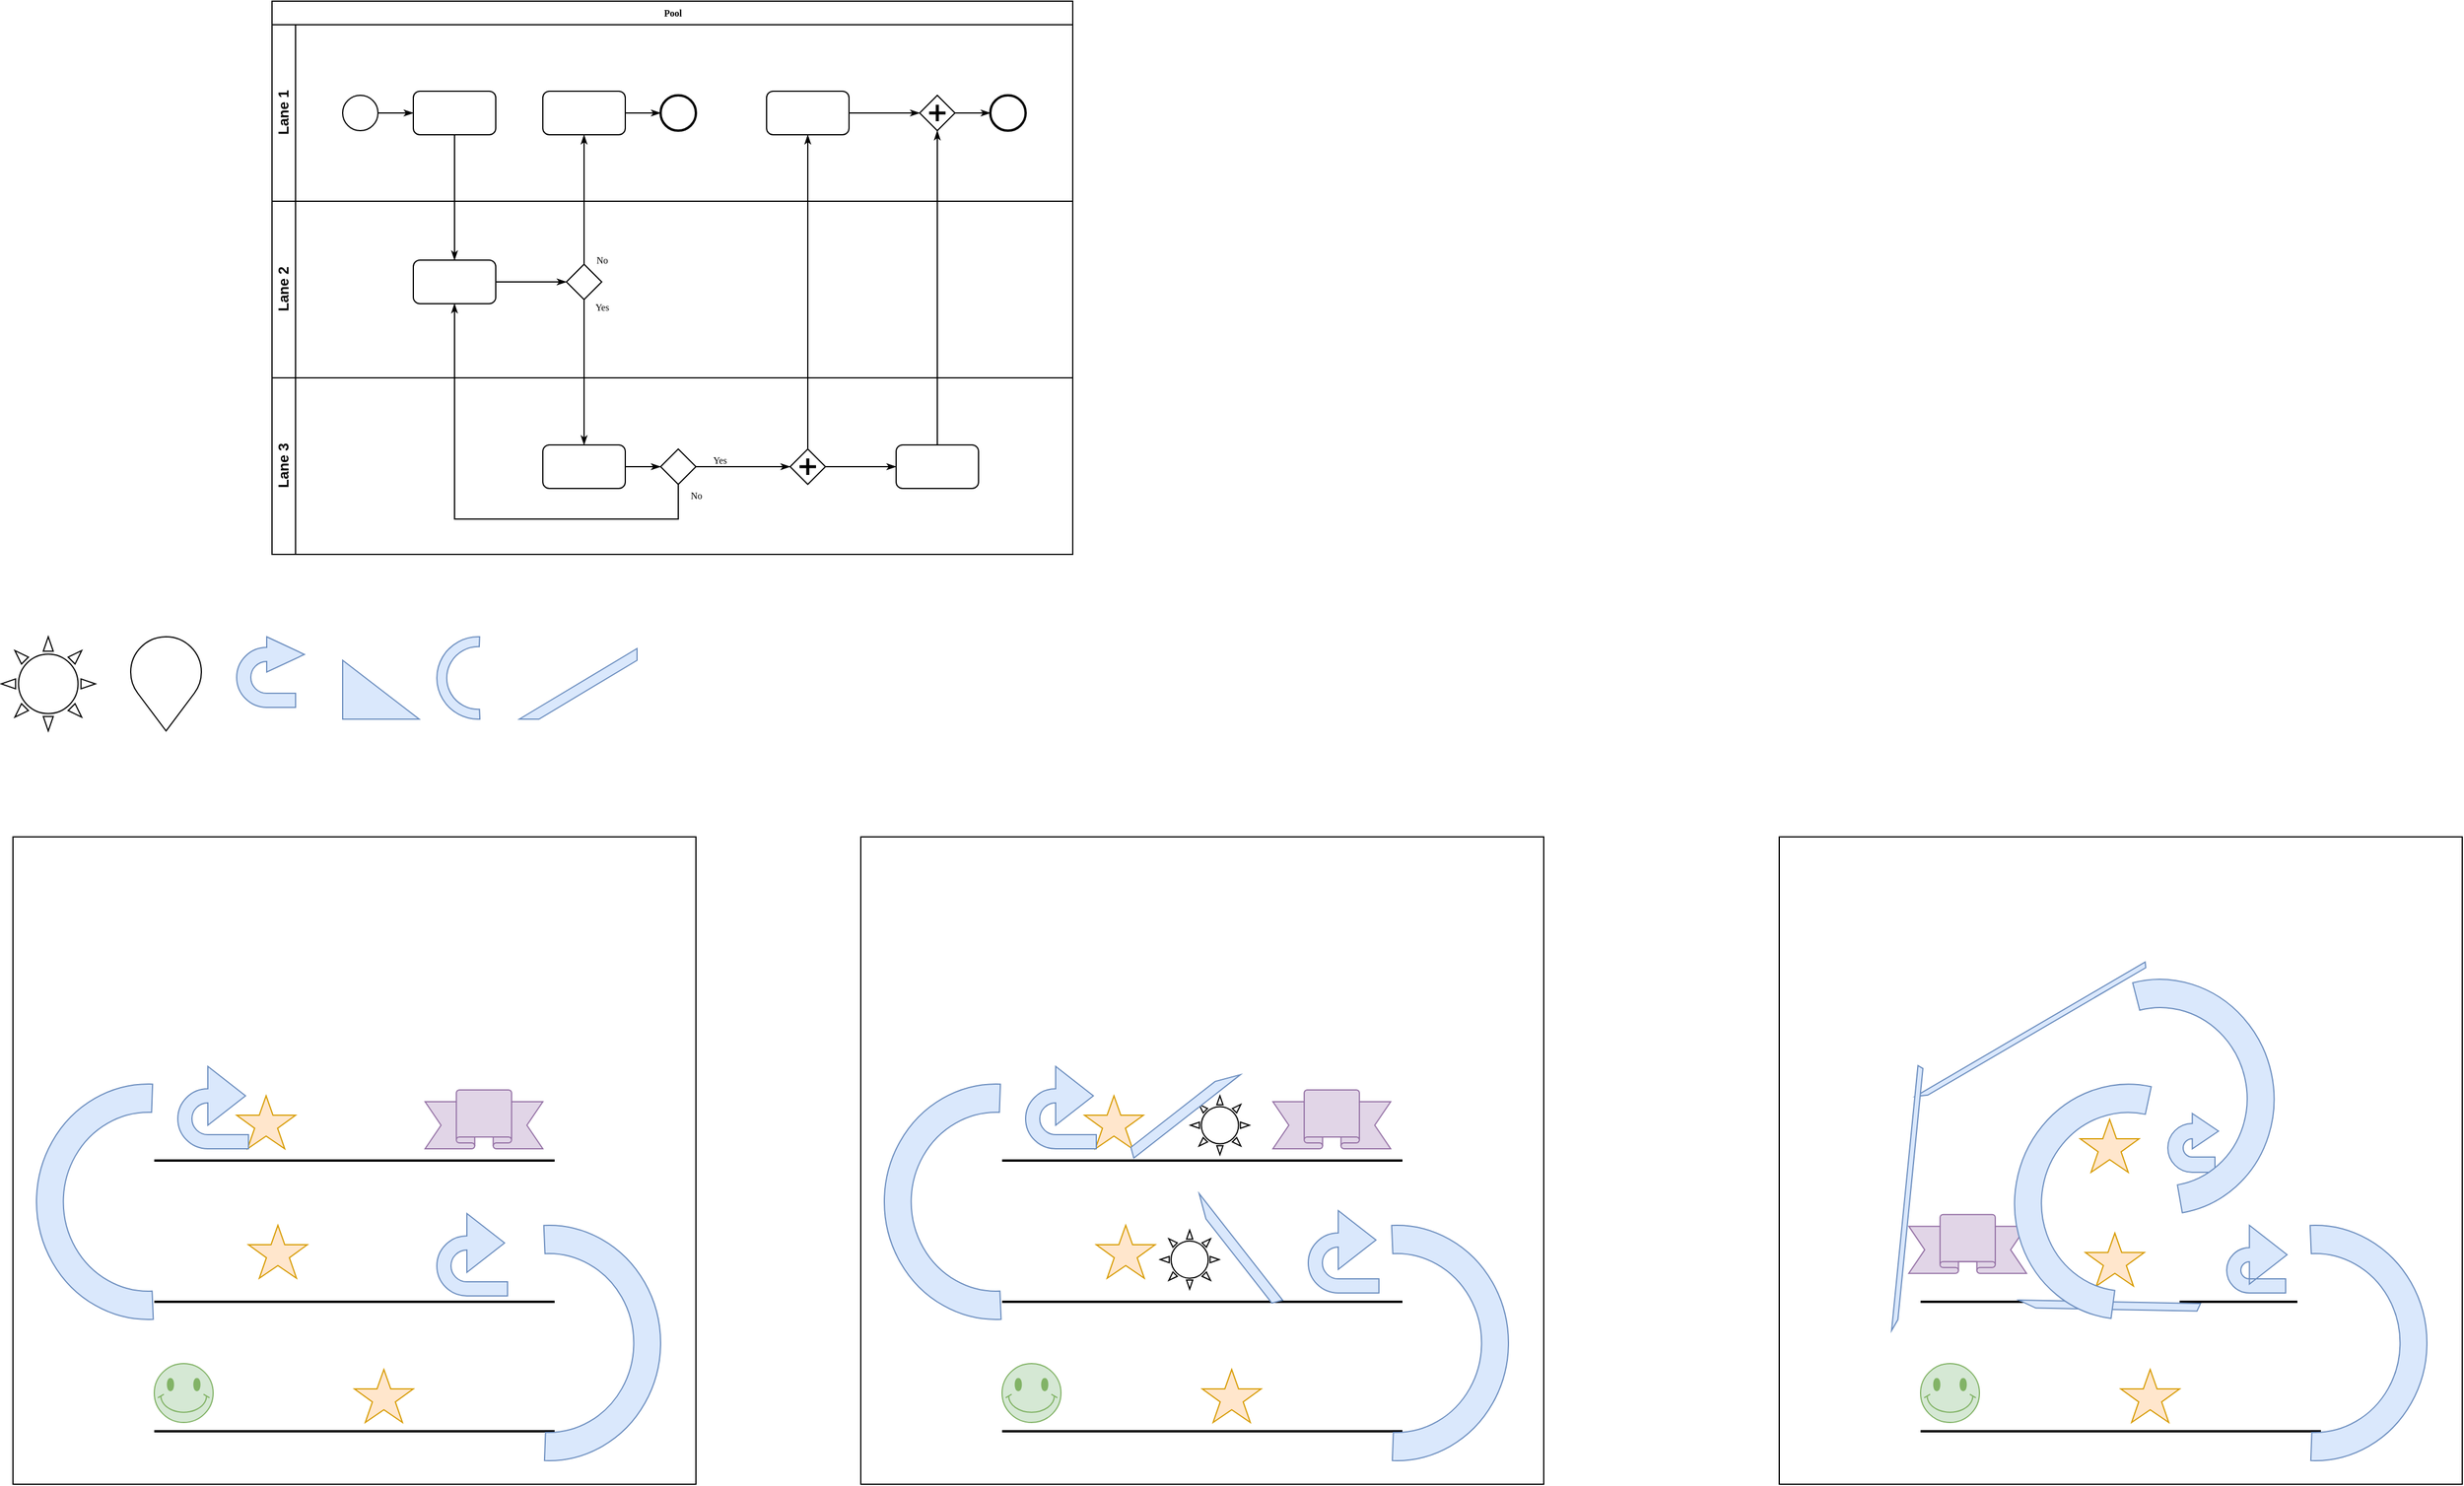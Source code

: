 <mxfile version="20.0.1" type="github">
  <diagram name="Page-1" id="c7488fd3-1785-93aa-aadb-54a6760d102a">
    <mxGraphModel dx="2118" dy="1435" grid="1" gridSize="10" guides="1" tooltips="1" connect="1" arrows="1" fold="1" page="1" pageScale="1" pageWidth="1100" pageHeight="850" background="none" math="0" shadow="0">
      <root>
        <mxCell id="0" />
        <mxCell id="1" parent="0" />
        <mxCell id="2b4e8129b02d487f-1" value="Pool" style="swimlane;html=1;childLayout=stackLayout;horizontal=1;startSize=20;horizontalStack=0;rounded=0;shadow=0;labelBackgroundColor=none;strokeWidth=1;fontFamily=Verdana;fontSize=8;align=center;" parent="1" vertex="1">
          <mxGeometry x="160" y="-90" width="680" height="470" as="geometry" />
        </mxCell>
        <mxCell id="2b4e8129b02d487f-2" value="Lane 1" style="swimlane;html=1;startSize=20;horizontal=0;" parent="2b4e8129b02d487f-1" vertex="1">
          <mxGeometry y="20" width="680" height="150" as="geometry" />
        </mxCell>
        <mxCell id="2b4e8129b02d487f-18" style="edgeStyle=orthogonalEdgeStyle;rounded=0;html=1;labelBackgroundColor=none;startArrow=none;startFill=0;startSize=5;endArrow=classicThin;endFill=1;endSize=5;jettySize=auto;orthogonalLoop=1;strokeWidth=1;fontFamily=Verdana;fontSize=8" parent="2b4e8129b02d487f-2" source="2b4e8129b02d487f-5" target="2b4e8129b02d487f-6" edge="1">
          <mxGeometry relative="1" as="geometry" />
        </mxCell>
        <mxCell id="2b4e8129b02d487f-5" value="" style="ellipse;whiteSpace=wrap;html=1;rounded=0;shadow=0;labelBackgroundColor=none;strokeWidth=1;fontFamily=Verdana;fontSize=8;align=center;" parent="2b4e8129b02d487f-2" vertex="1">
          <mxGeometry x="60" y="60" width="30" height="30" as="geometry" />
        </mxCell>
        <mxCell id="2b4e8129b02d487f-6" value="" style="rounded=1;whiteSpace=wrap;html=1;shadow=0;labelBackgroundColor=none;strokeWidth=1;fontFamily=Verdana;fontSize=8;align=center;" parent="2b4e8129b02d487f-2" vertex="1">
          <mxGeometry x="120" y="56.5" width="70" height="37" as="geometry" />
        </mxCell>
        <mxCell id="2b4e8129b02d487f-20" style="edgeStyle=orthogonalEdgeStyle;rounded=0;html=1;labelBackgroundColor=none;startArrow=none;startFill=0;startSize=5;endArrow=classicThin;endFill=1;endSize=5;jettySize=auto;orthogonalLoop=1;strokeWidth=1;fontFamily=Verdana;fontSize=8" parent="2b4e8129b02d487f-2" source="2b4e8129b02d487f-7" target="2b4e8129b02d487f-8" edge="1">
          <mxGeometry relative="1" as="geometry" />
        </mxCell>
        <mxCell id="2b4e8129b02d487f-7" value="" style="rounded=1;whiteSpace=wrap;html=1;shadow=0;labelBackgroundColor=none;strokeWidth=1;fontFamily=Verdana;fontSize=8;align=center;" parent="2b4e8129b02d487f-2" vertex="1">
          <mxGeometry x="230" y="56.5" width="70" height="37" as="geometry" />
        </mxCell>
        <mxCell id="2b4e8129b02d487f-8" value="" style="ellipse;whiteSpace=wrap;html=1;rounded=0;shadow=0;labelBackgroundColor=none;strokeWidth=2;fontFamily=Verdana;fontSize=8;align=center;" parent="2b4e8129b02d487f-2" vertex="1">
          <mxGeometry x="330" y="60" width="30" height="30" as="geometry" />
        </mxCell>
        <mxCell id="2b4e8129b02d487f-22" style="edgeStyle=orthogonalEdgeStyle;rounded=0;html=1;entryX=0;entryY=0.5;labelBackgroundColor=none;startArrow=none;startFill=0;startSize=5;endArrow=classicThin;endFill=1;endSize=5;jettySize=auto;orthogonalLoop=1;strokeWidth=1;fontFamily=Verdana;fontSize=8" parent="2b4e8129b02d487f-2" source="2b4e8129b02d487f-9" target="2b4e8129b02d487f-10" edge="1">
          <mxGeometry relative="1" as="geometry" />
        </mxCell>
        <mxCell id="2b4e8129b02d487f-9" value="" style="rounded=1;whiteSpace=wrap;html=1;shadow=0;labelBackgroundColor=none;strokeWidth=1;fontFamily=Verdana;fontSize=8;align=center;" parent="2b4e8129b02d487f-2" vertex="1">
          <mxGeometry x="420" y="56.5" width="70" height="37" as="geometry" />
        </mxCell>
        <mxCell id="2b4e8129b02d487f-23" style="edgeStyle=orthogonalEdgeStyle;rounded=0;html=1;labelBackgroundColor=none;startArrow=none;startFill=0;startSize=5;endArrow=classicThin;endFill=1;endSize=5;jettySize=auto;orthogonalLoop=1;strokeWidth=1;fontFamily=Verdana;fontSize=8" parent="2b4e8129b02d487f-2" source="2b4e8129b02d487f-10" target="2b4e8129b02d487f-11" edge="1">
          <mxGeometry relative="1" as="geometry" />
        </mxCell>
        <mxCell id="2b4e8129b02d487f-10" value="" style="shape=mxgraph.bpmn.shape;html=1;verticalLabelPosition=bottom;labelBackgroundColor=#ffffff;verticalAlign=top;perimeter=rhombusPerimeter;background=gateway;outline=none;symbol=parallelGw;rounded=1;shadow=0;strokeWidth=1;fontFamily=Verdana;fontSize=8;align=center;" parent="2b4e8129b02d487f-2" vertex="1">
          <mxGeometry x="550" y="60" width="30" height="30" as="geometry" />
        </mxCell>
        <mxCell id="2b4e8129b02d487f-11" value="" style="ellipse;whiteSpace=wrap;html=1;rounded=0;shadow=0;labelBackgroundColor=none;strokeWidth=2;fontFamily=Verdana;fontSize=8;align=center;" parent="2b4e8129b02d487f-2" vertex="1">
          <mxGeometry x="610" y="60" width="30" height="30" as="geometry" />
        </mxCell>
        <mxCell id="2b4e8129b02d487f-3" value="Lane 2" style="swimlane;html=1;startSize=20;horizontal=0;" parent="2b4e8129b02d487f-1" vertex="1">
          <mxGeometry y="170" width="680" height="150" as="geometry" />
        </mxCell>
        <mxCell id="2b4e8129b02d487f-26" style="edgeStyle=orthogonalEdgeStyle;rounded=0;html=1;labelBackgroundColor=none;startArrow=none;startFill=0;startSize=5;endArrow=classicThin;endFill=1;endSize=5;jettySize=auto;orthogonalLoop=1;strokeWidth=1;fontFamily=Verdana;fontSize=8" parent="2b4e8129b02d487f-3" source="2b4e8129b02d487f-12" target="2b4e8129b02d487f-13" edge="1">
          <mxGeometry relative="1" as="geometry" />
        </mxCell>
        <mxCell id="2b4e8129b02d487f-12" value="" style="rounded=1;whiteSpace=wrap;html=1;shadow=0;labelBackgroundColor=none;strokeWidth=1;fontFamily=Verdana;fontSize=8;align=center;" parent="2b4e8129b02d487f-3" vertex="1">
          <mxGeometry x="120" y="50.0" width="70" height="37" as="geometry" />
        </mxCell>
        <mxCell id="2b4e8129b02d487f-13" value="" style="strokeWidth=1;html=1;shape=mxgraph.flowchart.decision;whiteSpace=wrap;rounded=1;shadow=0;labelBackgroundColor=none;fontFamily=Verdana;fontSize=8;align=center;" parent="2b4e8129b02d487f-3" vertex="1">
          <mxGeometry x="250" y="53.5" width="30" height="30" as="geometry" />
        </mxCell>
        <mxCell id="2b4e8129b02d487f-4" value="Lane 3" style="swimlane;html=1;startSize=20;horizontal=0;" parent="2b4e8129b02d487f-1" vertex="1">
          <mxGeometry y="320" width="680" height="150" as="geometry" />
        </mxCell>
        <mxCell id="2b4e8129b02d487f-28" style="edgeStyle=orthogonalEdgeStyle;rounded=0;html=1;labelBackgroundColor=none;startArrow=none;startFill=0;startSize=5;endArrow=classicThin;endFill=1;endSize=5;jettySize=auto;orthogonalLoop=1;strokeWidth=1;fontFamily=Verdana;fontSize=8;" parent="2b4e8129b02d487f-4" source="2b4e8129b02d487f-14" target="2b4e8129b02d487f-15" edge="1">
          <mxGeometry relative="1" as="geometry" />
        </mxCell>
        <mxCell id="2b4e8129b02d487f-14" value="" style="rounded=1;whiteSpace=wrap;html=1;shadow=0;labelBackgroundColor=none;strokeWidth=1;fontFamily=Verdana;fontSize=8;align=center;" parent="2b4e8129b02d487f-4" vertex="1">
          <mxGeometry x="230" y="57.0" width="70" height="37" as="geometry" />
        </mxCell>
        <mxCell id="2b4e8129b02d487f-29" value="Yes" style="edgeStyle=orthogonalEdgeStyle;rounded=0;html=1;entryX=0;entryY=0.5;labelBackgroundColor=none;startArrow=none;startFill=0;startSize=5;endArrow=classicThin;endFill=1;endSize=5;jettySize=auto;orthogonalLoop=1;strokeWidth=1;fontFamily=Verdana;fontSize=8" parent="2b4e8129b02d487f-4" source="2b4e8129b02d487f-15" target="2b4e8129b02d487f-16" edge="1">
          <mxGeometry x="-0.501" y="6" relative="1" as="geometry">
            <mxPoint as="offset" />
          </mxGeometry>
        </mxCell>
        <mxCell id="2b4e8129b02d487f-15" value="" style="strokeWidth=1;html=1;shape=mxgraph.flowchart.decision;whiteSpace=wrap;rounded=1;shadow=0;labelBackgroundColor=none;fontFamily=Verdana;fontSize=8;align=center;" parent="2b4e8129b02d487f-4" vertex="1">
          <mxGeometry x="330" y="60.5" width="30" height="30" as="geometry" />
        </mxCell>
        <mxCell id="2b4e8129b02d487f-30" style="edgeStyle=orthogonalEdgeStyle;rounded=0;html=1;labelBackgroundColor=none;startArrow=none;startFill=0;startSize=5;endArrow=classicThin;endFill=1;endSize=5;jettySize=auto;orthogonalLoop=1;strokeColor=#000000;strokeWidth=1;fontFamily=Verdana;fontSize=8;fontColor=#000000;" parent="2b4e8129b02d487f-4" source="2b4e8129b02d487f-16" target="2b4e8129b02d487f-17" edge="1">
          <mxGeometry relative="1" as="geometry" />
        </mxCell>
        <mxCell id="2b4e8129b02d487f-16" value="" style="shape=mxgraph.bpmn.shape;html=1;verticalLabelPosition=bottom;labelBackgroundColor=#ffffff;verticalAlign=top;perimeter=rhombusPerimeter;background=gateway;outline=none;symbol=parallelGw;rounded=1;shadow=0;strokeWidth=1;fontFamily=Verdana;fontSize=8;align=center;" parent="2b4e8129b02d487f-4" vertex="1">
          <mxGeometry x="440" y="60.5" width="30" height="30" as="geometry" />
        </mxCell>
        <mxCell id="2b4e8129b02d487f-17" value="" style="rounded=1;whiteSpace=wrap;html=1;shadow=0;labelBackgroundColor=none;strokeWidth=1;fontFamily=Verdana;fontSize=8;align=center;" parent="2b4e8129b02d487f-4" vertex="1">
          <mxGeometry x="530" y="57" width="70" height="37" as="geometry" />
        </mxCell>
        <mxCell id="2b4e8129b02d487f-24" style="edgeStyle=orthogonalEdgeStyle;rounded=0;html=1;labelBackgroundColor=none;startArrow=none;startFill=0;startSize=5;endArrow=classicThin;endFill=1;endSize=5;jettySize=auto;orthogonalLoop=1;strokeWidth=1;fontFamily=Verdana;fontSize=8" parent="2b4e8129b02d487f-1" source="2b4e8129b02d487f-6" target="2b4e8129b02d487f-12" edge="1">
          <mxGeometry relative="1" as="geometry" />
        </mxCell>
        <mxCell id="2b4e8129b02d487f-25" value="No" style="edgeStyle=orthogonalEdgeStyle;rounded=0;html=1;labelBackgroundColor=none;startArrow=none;startFill=0;startSize=5;endArrow=classicThin;endFill=1;endSize=5;jettySize=auto;orthogonalLoop=1;strokeWidth=1;fontFamily=Verdana;fontSize=8" parent="2b4e8129b02d487f-1" source="2b4e8129b02d487f-13" target="2b4e8129b02d487f-7" edge="1">
          <mxGeometry x="-0.936" y="-15" relative="1" as="geometry">
            <mxPoint as="offset" />
          </mxGeometry>
        </mxCell>
        <mxCell id="2b4e8129b02d487f-27" value="Yes" style="edgeStyle=orthogonalEdgeStyle;rounded=0;html=1;labelBackgroundColor=none;startArrow=none;startFill=0;startSize=5;endArrow=classicThin;endFill=1;endSize=5;jettySize=auto;orthogonalLoop=1;strokeWidth=1;fontFamily=Verdana;fontSize=8" parent="2b4e8129b02d487f-1" source="2b4e8129b02d487f-13" target="2b4e8129b02d487f-14" edge="1">
          <mxGeometry x="-0.895" y="15" relative="1" as="geometry">
            <mxPoint as="offset" />
          </mxGeometry>
        </mxCell>
        <mxCell id="2b4e8129b02d487f-31" style="edgeStyle=orthogonalEdgeStyle;rounded=0;html=1;entryX=0.5;entryY=1;labelBackgroundColor=none;startArrow=none;startFill=0;startSize=5;endArrow=classicThin;endFill=1;endSize=5;jettySize=auto;orthogonalLoop=1;strokeWidth=1;fontFamily=Verdana;fontSize=8" parent="2b4e8129b02d487f-1" source="2b4e8129b02d487f-17" target="2b4e8129b02d487f-10" edge="1">
          <mxGeometry relative="1" as="geometry" />
        </mxCell>
        <mxCell id="2b4e8129b02d487f-32" value="No" style="edgeStyle=orthogonalEdgeStyle;rounded=0;html=1;labelBackgroundColor=none;startArrow=none;startFill=0;startSize=5;endArrow=classicThin;endFill=1;endSize=5;jettySize=auto;orthogonalLoop=1;strokeWidth=1;fontFamily=Verdana;fontSize=8" parent="2b4e8129b02d487f-1" source="2b4e8129b02d487f-15" target="2b4e8129b02d487f-12" edge="1">
          <mxGeometry x="-0.953" y="15" relative="1" as="geometry">
            <Array as="points">
              <mxPoint x="345" y="440" />
              <mxPoint x="155" y="440" />
            </Array>
            <mxPoint as="offset" />
          </mxGeometry>
        </mxCell>
        <mxCell id="2b4e8129b02d487f-33" style="edgeStyle=orthogonalEdgeStyle;rounded=0;html=1;labelBackgroundColor=none;startArrow=none;startFill=0;startSize=5;endArrow=classicThin;endFill=1;endSize=5;jettySize=auto;orthogonalLoop=1;strokeWidth=1;fontFamily=Verdana;fontSize=8" parent="2b4e8129b02d487f-1" source="2b4e8129b02d487f-16" target="2b4e8129b02d487f-9" edge="1">
          <mxGeometry relative="1" as="geometry" />
        </mxCell>
        <mxCell id="yAcTvHBfnp9vPDVO_GiE-1" value="" style="rounded=0;whiteSpace=wrap;html=1;" vertex="1" parent="1">
          <mxGeometry x="-60" y="620" width="580" height="550" as="geometry" />
        </mxCell>
        <mxCell id="yAcTvHBfnp9vPDVO_GiE-6" value="" style="line;strokeWidth=2;html=1;" vertex="1" parent="1">
          <mxGeometry x="60" y="1120" width="340" height="10" as="geometry" />
        </mxCell>
        <mxCell id="yAcTvHBfnp9vPDVO_GiE-7" value="" style="verticalLabelPosition=bottom;verticalAlign=top;html=1;shape=mxgraph.basic.smiley;fillColor=#d5e8d4;strokeColor=#82b366;" vertex="1" parent="1">
          <mxGeometry x="60" y="1067.5" width="50" height="50" as="geometry" />
        </mxCell>
        <mxCell id="yAcTvHBfnp9vPDVO_GiE-8" value="" style="verticalLabelPosition=bottom;verticalAlign=top;html=1;shape=mxgraph.basic.star;fillColor=#ffe6cc;strokeColor=#d79b00;" vertex="1" parent="1">
          <mxGeometry x="230" y="1072.5" width="50" height="45" as="geometry" />
        </mxCell>
        <mxCell id="yAcTvHBfnp9vPDVO_GiE-9" value="" style="verticalLabelPosition=bottom;verticalAlign=top;html=1;shape=mxgraph.basic.orthogonal_triangle;fillColor=#dae8fc;strokeColor=#6c8ebf;" vertex="1" parent="1">
          <mxGeometry x="220" y="470" width="65" height="50" as="geometry" />
        </mxCell>
        <mxCell id="yAcTvHBfnp9vPDVO_GiE-10" value="" style="verticalLabelPosition=bottom;verticalAlign=top;html=1;shape=mxgraph.basic.partConcEllipse;startAngle=0.493;endAngle=0.006;arcWidth=0.24;fillColor=#dae8fc;strokeColor=#6c8ebf;" vertex="1" parent="1">
          <mxGeometry x="300" y="450" width="70" height="70" as="geometry" />
        </mxCell>
        <mxCell id="yAcTvHBfnp9vPDVO_GiE-11" value="" style="verticalLabelPosition=bottom;verticalAlign=top;html=1;shape=mxgraph.basic.banner;fillColor=#e1d5e7;strokeColor=#9673a6;" vertex="1" parent="1">
          <mxGeometry x="290" y="835" width="100" height="50" as="geometry" />
        </mxCell>
        <mxCell id="yAcTvHBfnp9vPDVO_GiE-14" value="" style="verticalLabelPosition=bottom;verticalAlign=top;html=1;shape=mxgraph.basic.star;fillColor=#ffe6cc;strokeColor=#d79b00;" vertex="1" parent="1">
          <mxGeometry x="140" y="950" width="50" height="45" as="geometry" />
        </mxCell>
        <mxCell id="yAcTvHBfnp9vPDVO_GiE-15" value="" style="verticalLabelPosition=bottom;verticalAlign=top;html=1;shape=mxgraph.basic.star;fillColor=#ffe6cc;strokeColor=#d79b00;" vertex="1" parent="1">
          <mxGeometry x="130" y="840" width="50" height="45" as="geometry" />
        </mxCell>
        <mxCell id="yAcTvHBfnp9vPDVO_GiE-18" value="" style="html=1;shadow=0;dashed=0;align=center;verticalAlign=middle;shape=mxgraph.arrows2.uTurnArrow;dy=6;arrowHead=50;dx2=32;fillColor=#dae8fc;strokeColor=#6c8ebf;" vertex="1" parent="1">
          <mxGeometry x="300" y="940" width="60" height="70" as="geometry" />
        </mxCell>
        <mxCell id="yAcTvHBfnp9vPDVO_GiE-19" value="" style="verticalLabelPosition=bottom;verticalAlign=top;html=1;shape=mxgraph.basic.sun" vertex="1" parent="1">
          <mxGeometry x="-70" y="450" width="80" height="80" as="geometry" />
        </mxCell>
        <mxCell id="yAcTvHBfnp9vPDVO_GiE-21" value="" style="verticalLabelPosition=bottom;verticalAlign=top;html=1;shape=mxgraph.basic.drop;rotation=180;" vertex="1" parent="1">
          <mxGeometry x="40" y="450" width="60" height="80" as="geometry" />
        </mxCell>
        <mxCell id="yAcTvHBfnp9vPDVO_GiE-22" value="" style="line;strokeWidth=2;html=1;" vertex="1" parent="1">
          <mxGeometry x="60" y="1010" width="340" height="10" as="geometry" />
        </mxCell>
        <mxCell id="yAcTvHBfnp9vPDVO_GiE-23" value="" style="line;strokeWidth=2;html=1;" vertex="1" parent="1">
          <mxGeometry x="60" y="890" width="340" height="10" as="geometry" />
        </mxCell>
        <mxCell id="yAcTvHBfnp9vPDVO_GiE-25" value="" style="verticalLabelPosition=bottom;verticalAlign=top;html=1;shape=mxgraph.basic.partConcEllipse;startAngle=0.493;endAngle=0.006;arcWidth=0.24;fillColor=#dae8fc;strokeColor=#6c8ebf;rotation=180;" vertex="1" parent="1">
          <mxGeometry x="300" y="950" width="190" height="200" as="geometry" />
        </mxCell>
        <mxCell id="yAcTvHBfnp9vPDVO_GiE-26" value="" style="verticalLabelPosition=bottom;verticalAlign=top;html=1;shape=mxgraph.basic.partConcEllipse;startAngle=0.493;endAngle=0.006;arcWidth=0.24;fillColor=#dae8fc;strokeColor=#6c8ebf;rotation=0;" vertex="1" parent="1">
          <mxGeometry x="-40" y="830" width="190" height="200" as="geometry" />
        </mxCell>
        <mxCell id="yAcTvHBfnp9vPDVO_GiE-27" value="" style="html=1;shadow=0;dashed=0;align=center;verticalAlign=middle;shape=mxgraph.arrows2.uTurnArrow;dy=6;arrowHead=50;dx2=32;fillColor=#dae8fc;strokeColor=#6c8ebf;" vertex="1" parent="1">
          <mxGeometry x="80" y="815" width="60" height="70" as="geometry" />
        </mxCell>
        <mxCell id="yAcTvHBfnp9vPDVO_GiE-28" value="" style="html=1;shadow=0;dashed=0;align=center;verticalAlign=middle;shape=mxgraph.arrows2.uTurnArrow;dy=6;arrowHead=30;dx2=32;fillColor=#dae8fc;strokeColor=#6c8ebf;" vertex="1" parent="1">
          <mxGeometry x="130" y="450" width="50" height="60" as="geometry" />
        </mxCell>
        <mxCell id="yAcTvHBfnp9vPDVO_GiE-29" value="" style="verticalLabelPosition=bottom;verticalAlign=top;html=1;shape=mxgraph.basic.diag_stripe;dx=10;fillColor=#dae8fc;strokeColor=#6c8ebf;" vertex="1" parent="1">
          <mxGeometry x="370" y="460" width="100" height="60" as="geometry" />
        </mxCell>
        <mxCell id="yAcTvHBfnp9vPDVO_GiE-31" value="" style="rounded=0;whiteSpace=wrap;html=1;" vertex="1" parent="1">
          <mxGeometry x="660" y="620" width="580" height="550" as="geometry" />
        </mxCell>
        <mxCell id="yAcTvHBfnp9vPDVO_GiE-32" value="" style="line;strokeWidth=2;html=1;" vertex="1" parent="1">
          <mxGeometry x="780" y="1120" width="340" height="10" as="geometry" />
        </mxCell>
        <mxCell id="yAcTvHBfnp9vPDVO_GiE-33" value="" style="verticalLabelPosition=bottom;verticalAlign=top;html=1;shape=mxgraph.basic.smiley;fillColor=#d5e8d4;strokeColor=#82b366;" vertex="1" parent="1">
          <mxGeometry x="780" y="1067.5" width="50" height="50" as="geometry" />
        </mxCell>
        <mxCell id="yAcTvHBfnp9vPDVO_GiE-34" value="" style="verticalLabelPosition=bottom;verticalAlign=top;html=1;shape=mxgraph.basic.star;fillColor=#ffe6cc;strokeColor=#d79b00;" vertex="1" parent="1">
          <mxGeometry x="950" y="1072.5" width="50" height="45" as="geometry" />
        </mxCell>
        <mxCell id="yAcTvHBfnp9vPDVO_GiE-35" value="" style="verticalLabelPosition=bottom;verticalAlign=top;html=1;shape=mxgraph.basic.banner;fillColor=#e1d5e7;strokeColor=#9673a6;" vertex="1" parent="1">
          <mxGeometry x="1010" y="835" width="100" height="50" as="geometry" />
        </mxCell>
        <mxCell id="yAcTvHBfnp9vPDVO_GiE-36" value="" style="verticalLabelPosition=bottom;verticalAlign=top;html=1;shape=mxgraph.basic.star;fillColor=#ffe6cc;strokeColor=#d79b00;" vertex="1" parent="1">
          <mxGeometry x="860" y="950" width="50" height="45" as="geometry" />
        </mxCell>
        <mxCell id="yAcTvHBfnp9vPDVO_GiE-37" value="" style="verticalLabelPosition=bottom;verticalAlign=top;html=1;shape=mxgraph.basic.star;fillColor=#ffe6cc;strokeColor=#d79b00;" vertex="1" parent="1">
          <mxGeometry x="850" y="840" width="50" height="45" as="geometry" />
        </mxCell>
        <mxCell id="yAcTvHBfnp9vPDVO_GiE-38" value="" style="html=1;shadow=0;dashed=0;align=center;verticalAlign=middle;shape=mxgraph.arrows2.uTurnArrow;dy=6;arrowHead=50;dx2=32;fillColor=#dae8fc;strokeColor=#6c8ebf;" vertex="1" parent="1">
          <mxGeometry x="1040" y="937.5" width="60" height="70" as="geometry" />
        </mxCell>
        <mxCell id="yAcTvHBfnp9vPDVO_GiE-39" value="" style="line;strokeWidth=2;html=1;" vertex="1" parent="1">
          <mxGeometry x="780" y="1010" width="340" height="10" as="geometry" />
        </mxCell>
        <mxCell id="yAcTvHBfnp9vPDVO_GiE-40" value="" style="line;strokeWidth=2;html=1;" vertex="1" parent="1">
          <mxGeometry x="780" y="890" width="340" height="10" as="geometry" />
        </mxCell>
        <mxCell id="yAcTvHBfnp9vPDVO_GiE-41" value="" style="verticalLabelPosition=bottom;verticalAlign=top;html=1;shape=mxgraph.basic.partConcEllipse;startAngle=0.493;endAngle=0.006;arcWidth=0.24;fillColor=#dae8fc;strokeColor=#6c8ebf;rotation=180;" vertex="1" parent="1">
          <mxGeometry x="1020" y="950" width="190" height="200" as="geometry" />
        </mxCell>
        <mxCell id="yAcTvHBfnp9vPDVO_GiE-42" value="" style="verticalLabelPosition=bottom;verticalAlign=top;html=1;shape=mxgraph.basic.partConcEllipse;startAngle=0.493;endAngle=0.006;arcWidth=0.24;fillColor=#dae8fc;strokeColor=#6c8ebf;rotation=0;" vertex="1" parent="1">
          <mxGeometry x="680" y="830" width="190" height="200" as="geometry" />
        </mxCell>
        <mxCell id="yAcTvHBfnp9vPDVO_GiE-43" value="" style="html=1;shadow=0;dashed=0;align=center;verticalAlign=middle;shape=mxgraph.arrows2.uTurnArrow;dy=6;arrowHead=50;dx2=32;fillColor=#dae8fc;strokeColor=#6c8ebf;" vertex="1" parent="1">
          <mxGeometry x="800" y="815" width="60" height="70" as="geometry" />
        </mxCell>
        <mxCell id="yAcTvHBfnp9vPDVO_GiE-44" value="" style="verticalLabelPosition=bottom;verticalAlign=top;html=1;shape=mxgraph.basic.sun" vertex="1" parent="1">
          <mxGeometry x="914.3" y="954.16" width="50" height="50" as="geometry" />
        </mxCell>
        <mxCell id="yAcTvHBfnp9vPDVO_GiE-45" value="" style="verticalLabelPosition=bottom;verticalAlign=top;html=1;shape=mxgraph.basic.diag_stripe;dx=10;fillColor=#dae8fc;strokeColor=#6c8ebf;rotation=75;" vertex="1" parent="1">
          <mxGeometry x="929.91" y="945.83" width="105.78" height="45" as="geometry" />
        </mxCell>
        <mxCell id="yAcTvHBfnp9vPDVO_GiE-46" value="" style="verticalLabelPosition=bottom;verticalAlign=top;html=1;shape=mxgraph.basic.sun;rotation=180;" vertex="1" parent="1">
          <mxGeometry x="940" y="840.0" width="50" height="50" as="geometry" />
        </mxCell>
        <mxCell id="yAcTvHBfnp9vPDVO_GiE-47" value="" style="verticalLabelPosition=bottom;verticalAlign=top;html=1;shape=mxgraph.basic.diag_stripe;dx=10;fillColor=#dae8fc;strokeColor=#6c8ebf;rotation=-195;" vertex="1" parent="1">
          <mxGeometry x="884.22" y="835.0" width="105.78" height="45" as="geometry" />
        </mxCell>
        <mxCell id="yAcTvHBfnp9vPDVO_GiE-48" value="" style="rounded=0;whiteSpace=wrap;html=1;" vertex="1" parent="1">
          <mxGeometry x="1440" y="620" width="580" height="550" as="geometry" />
        </mxCell>
        <mxCell id="yAcTvHBfnp9vPDVO_GiE-49" value="" style="line;strokeWidth=2;html=1;" vertex="1" parent="1">
          <mxGeometry x="1560" y="1120" width="340" height="10" as="geometry" />
        </mxCell>
        <mxCell id="yAcTvHBfnp9vPDVO_GiE-50" value="" style="verticalLabelPosition=bottom;verticalAlign=top;html=1;shape=mxgraph.basic.smiley;fillColor=#d5e8d4;strokeColor=#82b366;" vertex="1" parent="1">
          <mxGeometry x="1560" y="1067.5" width="50" height="50" as="geometry" />
        </mxCell>
        <mxCell id="yAcTvHBfnp9vPDVO_GiE-51" value="" style="verticalLabelPosition=bottom;verticalAlign=top;html=1;shape=mxgraph.basic.star;fillColor=#ffe6cc;strokeColor=#d79b00;" vertex="1" parent="1">
          <mxGeometry x="1730" y="1072.5" width="50" height="45" as="geometry" />
        </mxCell>
        <mxCell id="yAcTvHBfnp9vPDVO_GiE-52" value="" style="verticalLabelPosition=bottom;verticalAlign=top;html=1;shape=mxgraph.basic.banner;fillColor=#e1d5e7;strokeColor=#9673a6;" vertex="1" parent="1">
          <mxGeometry x="1550" y="940.83" width="100" height="50" as="geometry" />
        </mxCell>
        <mxCell id="yAcTvHBfnp9vPDVO_GiE-53" value="" style="verticalLabelPosition=bottom;verticalAlign=top;html=1;shape=mxgraph.basic.star;fillColor=#ffe6cc;strokeColor=#d79b00;" vertex="1" parent="1">
          <mxGeometry x="1700" y="956.66" width="50" height="45" as="geometry" />
        </mxCell>
        <mxCell id="yAcTvHBfnp9vPDVO_GiE-54" value="" style="verticalLabelPosition=bottom;verticalAlign=top;html=1;shape=mxgraph.basic.star;fillColor=#ffe6cc;strokeColor=#d79b00;" vertex="1" parent="1">
          <mxGeometry x="1695.57" y="860" width="50" height="45" as="geometry" />
        </mxCell>
        <mxCell id="yAcTvHBfnp9vPDVO_GiE-55" value="" style="html=1;shadow=0;dashed=0;align=center;verticalAlign=middle;shape=mxgraph.arrows2.uTurnArrow;dy=6;arrowHead=50;dx2=32;fillColor=#dae8fc;strokeColor=#6c8ebf;" vertex="1" parent="1">
          <mxGeometry x="1820" y="950" width="50" height="57.5" as="geometry" />
        </mxCell>
        <mxCell id="yAcTvHBfnp9vPDVO_GiE-56" value="" style="line;strokeWidth=2;html=1;" vertex="1" parent="1">
          <mxGeometry x="1560" y="1010" width="100" height="10" as="geometry" />
        </mxCell>
        <mxCell id="yAcTvHBfnp9vPDVO_GiE-58" value="" style="verticalLabelPosition=bottom;verticalAlign=top;html=1;shape=mxgraph.basic.partConcEllipse;startAngle=0.493;endAngle=0.006;arcWidth=0.24;fillColor=#dae8fc;strokeColor=#6c8ebf;rotation=180;" vertex="1" parent="1">
          <mxGeometry x="1800" y="950" width="190" height="200" as="geometry" />
        </mxCell>
        <mxCell id="yAcTvHBfnp9vPDVO_GiE-65" value="" style="line;strokeWidth=2;html=1;" vertex="1" parent="1">
          <mxGeometry x="1780" y="1010" width="100" height="10" as="geometry" />
        </mxCell>
        <mxCell id="yAcTvHBfnp9vPDVO_GiE-66" value="" style="verticalLabelPosition=bottom;verticalAlign=top;html=1;shape=mxgraph.basic.diag_stripe;dx=10;fillColor=#dae8fc;strokeColor=#6c8ebf;rotation=25;" vertex="1" parent="1">
          <mxGeometry x="1650" y="983.69" width="141.14" height="62.63" as="geometry" />
        </mxCell>
        <mxCell id="yAcTvHBfnp9vPDVO_GiE-67" value="" style="verticalLabelPosition=bottom;verticalAlign=top;html=1;shape=mxgraph.basic.diag_stripe;dx=10;fillColor=#dae8fc;strokeColor=#6c8ebf;rotation=-6;" vertex="1" parent="1">
          <mxGeometry x="1550" y="736.84" width="206.17" height="93.16" as="geometry" />
        </mxCell>
        <mxCell id="yAcTvHBfnp9vPDVO_GiE-68" value="" style="verticalLabelPosition=bottom;verticalAlign=top;html=1;shape=mxgraph.basic.partConcEllipse;startAngle=0.493;endAngle=0.006;arcWidth=0.24;fillColor=#dae8fc;strokeColor=#6c8ebf;rotation=10;" vertex="1" parent="1">
          <mxGeometry x="1640" y="830" width="190" height="200" as="geometry" />
        </mxCell>
        <mxCell id="yAcTvHBfnp9vPDVO_GiE-69" value="" style="html=1;shadow=0;dashed=0;align=center;verticalAlign=middle;shape=mxgraph.arrows2.uTurnArrow;dy=6.5;arrowHead=30;dx2=22.25;fillColor=#dae8fc;strokeColor=#6c8ebf;" vertex="1" parent="1">
          <mxGeometry x="1770" y="855" width="40" height="50" as="geometry" />
        </mxCell>
        <mxCell id="yAcTvHBfnp9vPDVO_GiE-70" value="" style="verticalLabelPosition=bottom;verticalAlign=top;html=1;shape=mxgraph.basic.diag_stripe;dx=10;fillColor=#dae8fc;strokeColor=#6c8ebf;rotation=-150;direction=south;" vertex="1" parent="1">
          <mxGeometry x="1500.005" y="823.825" width="93.16" height="206.17" as="geometry" />
        </mxCell>
        <mxCell id="yAcTvHBfnp9vPDVO_GiE-71" value="" style="verticalLabelPosition=bottom;verticalAlign=top;html=1;shape=mxgraph.basic.partConcEllipse;startAngle=0.493;endAngle=0.006;arcWidth=0.24;fillColor=#dae8fc;strokeColor=#6c8ebf;rotation=-192;" vertex="1" parent="1">
          <mxGeometry x="1670" y="740.83" width="190" height="200" as="geometry" />
        </mxCell>
      </root>
    </mxGraphModel>
  </diagram>
</mxfile>
